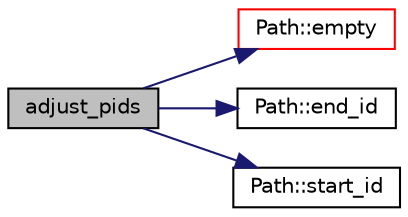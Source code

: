 digraph "adjust_pids"
{
  edge [fontname="Helvetica",fontsize="10",labelfontname="Helvetica",labelfontsize="10"];
  node [fontname="Helvetica",fontsize="10",shape=record];
  rankdir="LR";
  Node1 [label="adjust_pids",height=0.2,width=0.4,color="black", fillcolor="grey75", style="filled", fontcolor="black"];
  Node1 -> Node2 [color="midnightblue",fontsize="10",style="solid",fontname="Helvetica"];
  Node2 [label="Path::empty",height=0.2,width=0.4,color="red", fillcolor="white", style="filled",URL="$classPath.html#ad413fcb7c6c703e711d4be9b8cf91bf4"];
  Node1 -> Node3 [color="midnightblue",fontsize="10",style="solid",fontname="Helvetica"];
  Node3 [label="Path::end_id",height=0.2,width=0.4,color="black", fillcolor="white", style="filled",URL="$classPath.html#af813241de9d44cf689932d9166147cf0"];
  Node1 -> Node4 [color="midnightblue",fontsize="10",style="solid",fontname="Helvetica"];
  Node4 [label="Path::start_id",height=0.2,width=0.4,color="black", fillcolor="white", style="filled",URL="$classPath.html#ac7035439d26c9e76a20ca1a06541923e"];
}
